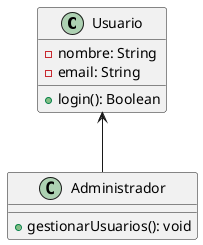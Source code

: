 @startuml
class Usuario {
    -nombre: String
    -email: String
    +login(): Boolean
}

class Administrador {
    +gestionarUsuarios(): void
}
Usuario <-- Administrador

@enduml